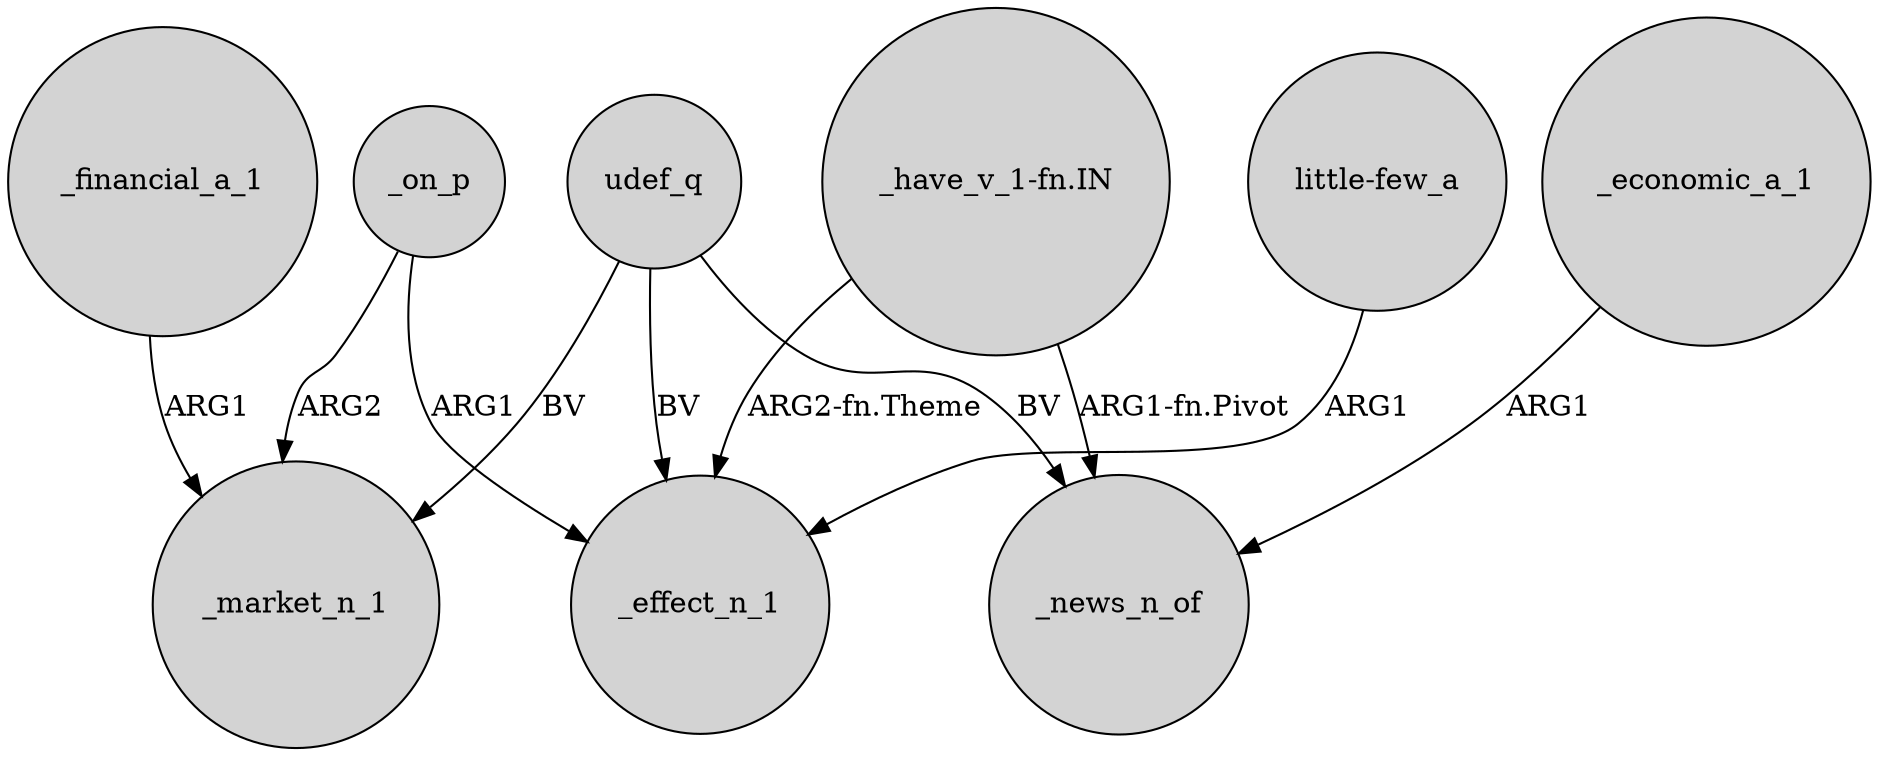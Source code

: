 digraph {
	node [shape=circle style=filled]
	_financial_a_1 -> _market_n_1 [label=ARG1]
	_economic_a_1 -> _news_n_of [label=ARG1]
	_on_p -> _market_n_1 [label=ARG2]
	udef_q -> _news_n_of [label=BV]
	udef_q -> _effect_n_1 [label=BV]
	"_have_v_1-fn.IN" -> _effect_n_1 [label="ARG2-fn.Theme"]
	"little-few_a" -> _effect_n_1 [label=ARG1]
	udef_q -> _market_n_1 [label=BV]
	_on_p -> _effect_n_1 [label=ARG1]
	"_have_v_1-fn.IN" -> _news_n_of [label="ARG1-fn.Pivot"]
}

